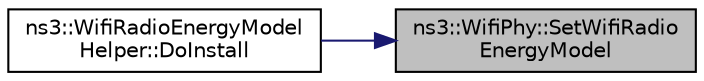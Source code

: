digraph "ns3::WifiPhy::SetWifiRadioEnergyModel"
{
 // LATEX_PDF_SIZE
  edge [fontname="Helvetica",fontsize="10",labelfontname="Helvetica",labelfontsize="10"];
  node [fontname="Helvetica",fontsize="10",shape=record];
  rankdir="RL";
  Node1 [label="ns3::WifiPhy::SetWifiRadio\lEnergyModel",height=0.2,width=0.4,color="black", fillcolor="grey75", style="filled", fontcolor="black",tooltip="Sets the wifi radio energy model."];
  Node1 -> Node2 [dir="back",color="midnightblue",fontsize="10",style="solid",fontname="Helvetica"];
  Node2 [label="ns3::WifiRadioEnergyModel\lHelper::DoInstall",height=0.2,width=0.4,color="black", fillcolor="white", style="filled",URL="$classns3_1_1_wifi_radio_energy_model_helper.html#ab3d00ebcc43b4caacd9ca8e2565b8421",tooltip=" "];
}

